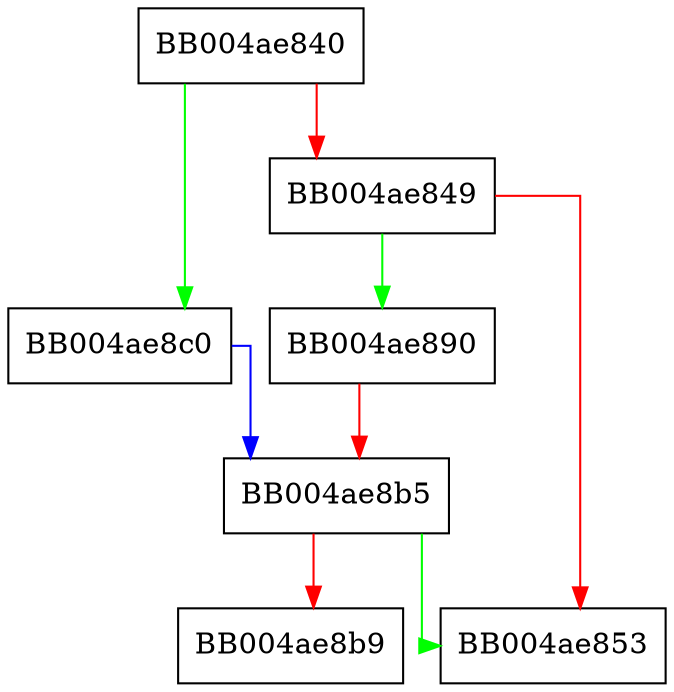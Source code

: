 digraph ossl_quic_reset {
  node [shape="box"];
  graph [splines=ortho];
  BB004ae840 -> BB004ae8c0 [color="green"];
  BB004ae840 -> BB004ae849 [color="red"];
  BB004ae849 -> BB004ae890 [color="green"];
  BB004ae849 -> BB004ae853 [color="red"];
  BB004ae890 -> BB004ae8b5 [color="red"];
  BB004ae8b5 -> BB004ae853 [color="green"];
  BB004ae8b5 -> BB004ae8b9 [color="red"];
  BB004ae8c0 -> BB004ae8b5 [color="blue"];
}